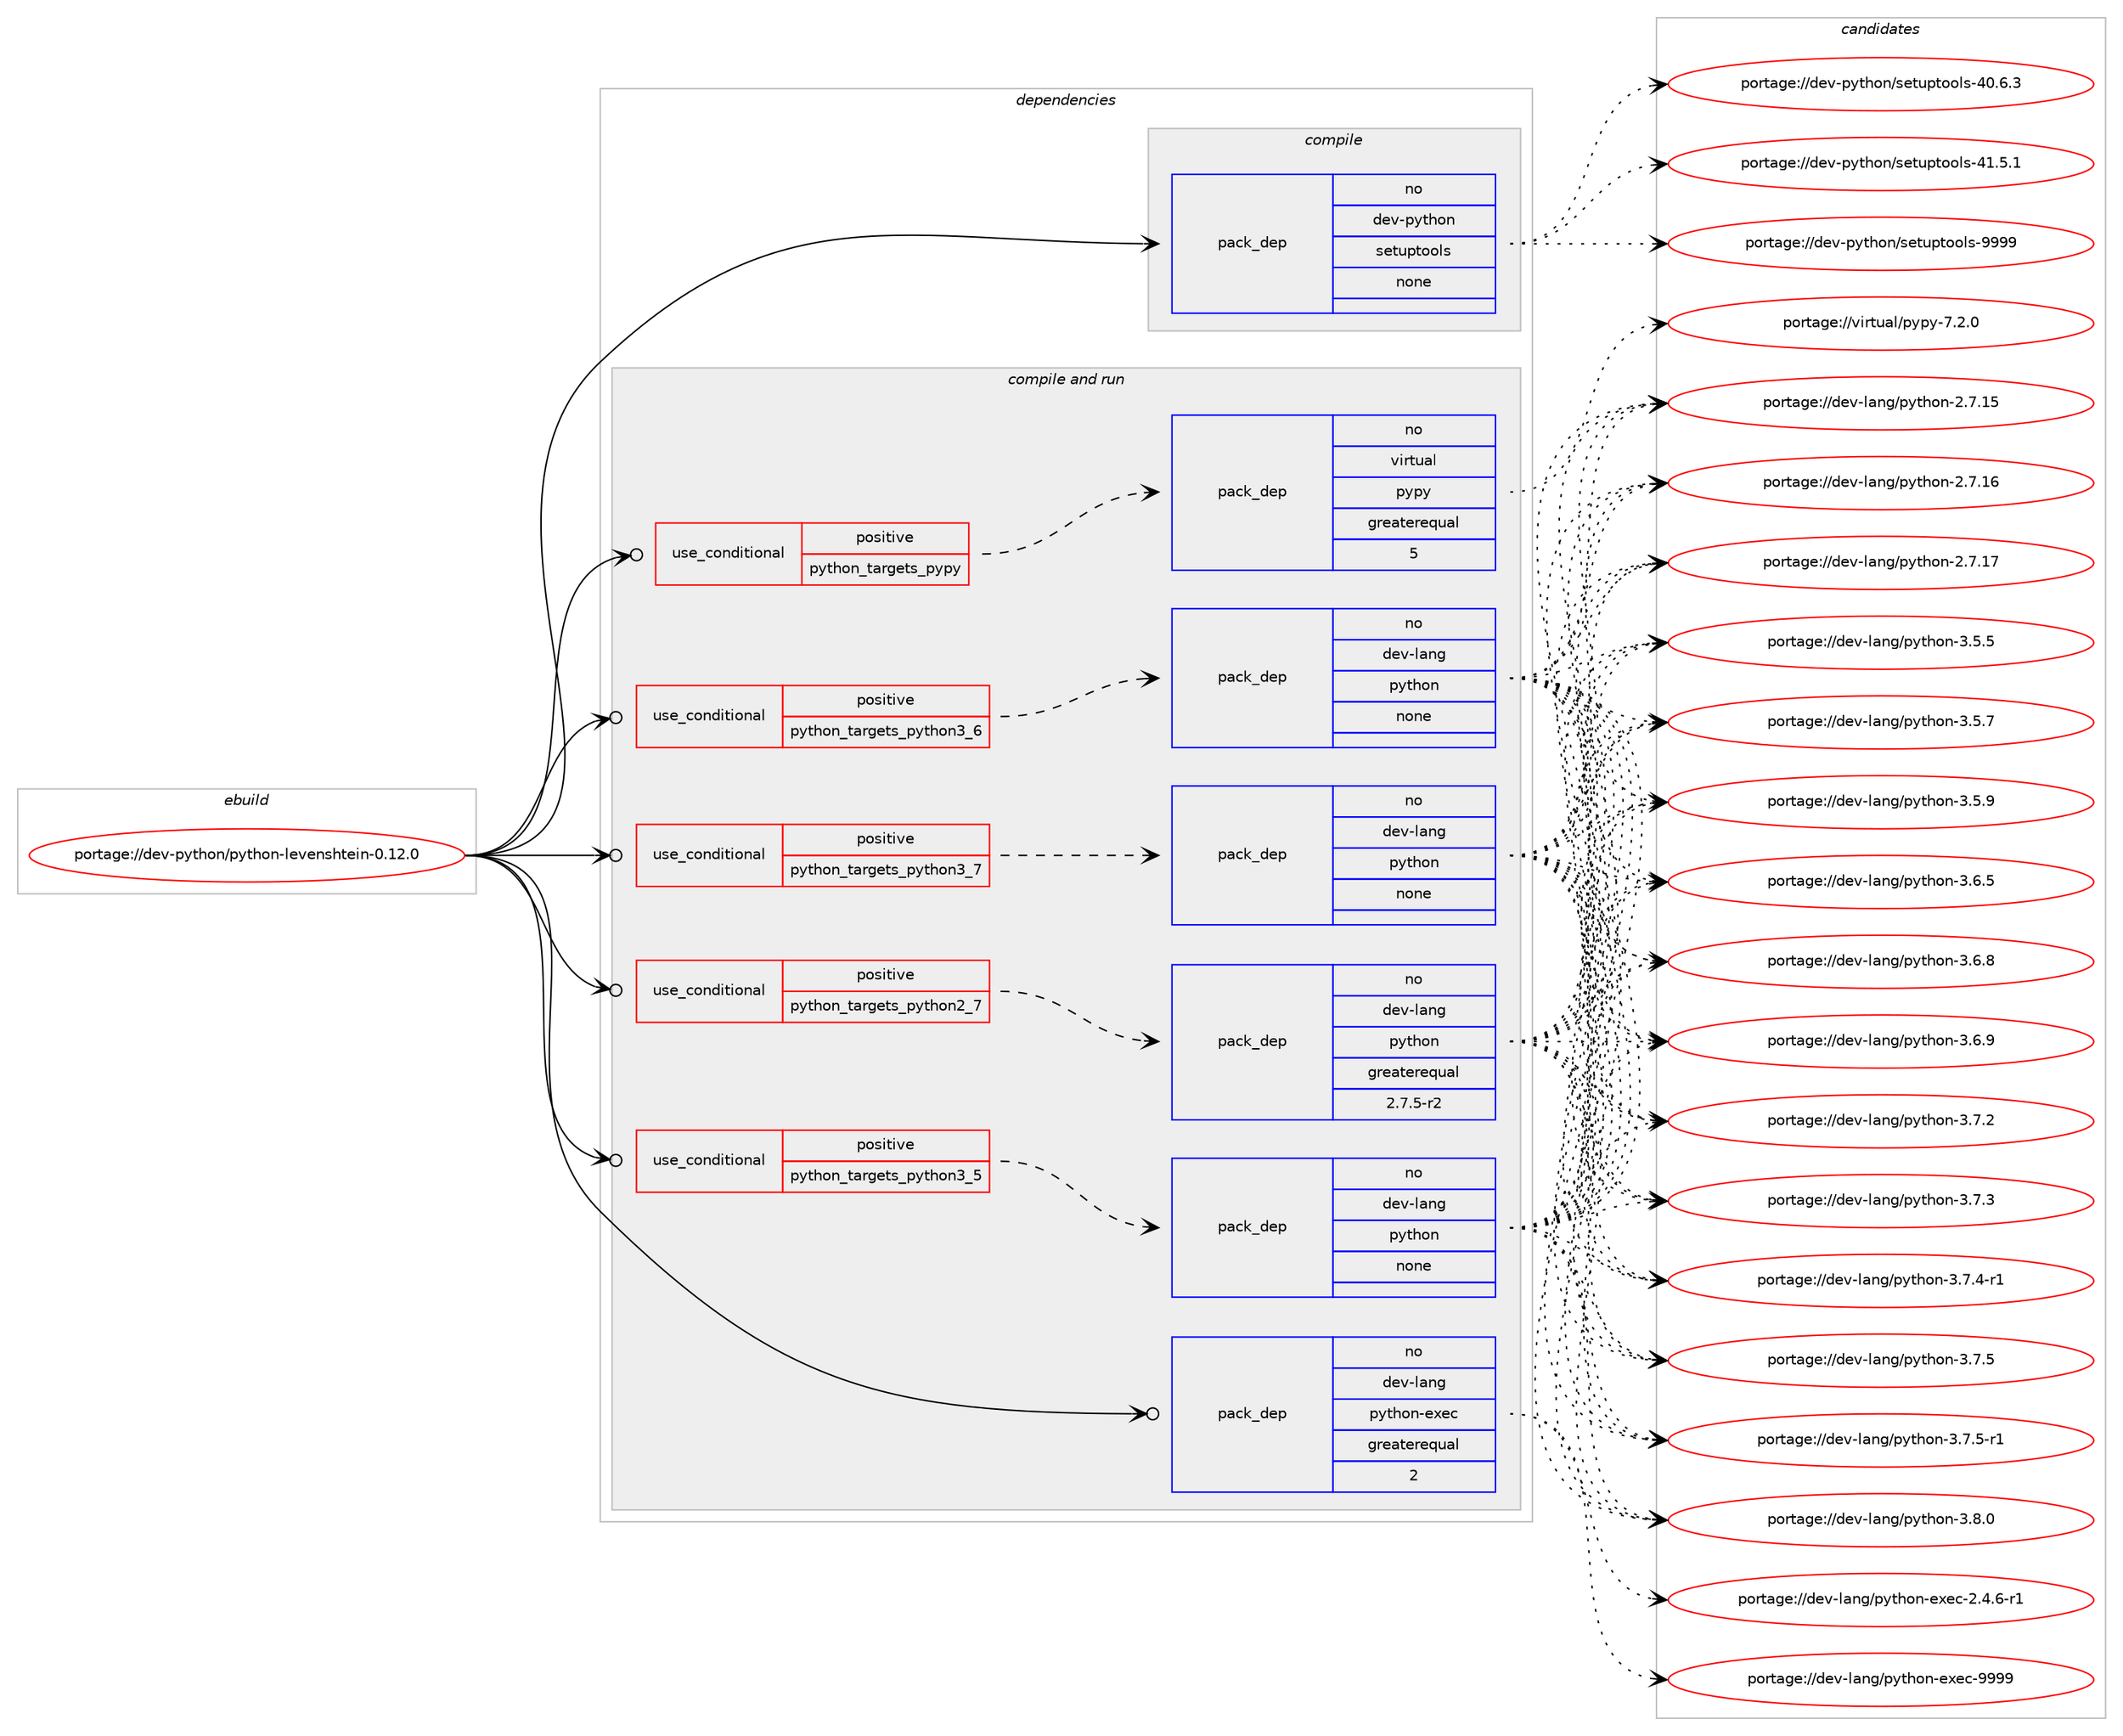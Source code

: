 digraph prolog {

# *************
# Graph options
# *************

newrank=true;
concentrate=true;
compound=true;
graph [rankdir=LR,fontname=Helvetica,fontsize=10,ranksep=1.5];#, ranksep=2.5, nodesep=0.2];
edge  [arrowhead=vee];
node  [fontname=Helvetica,fontsize=10];

# **********
# The ebuild
# **********

subgraph cluster_leftcol {
color=gray;
rank=same;
label=<<i>ebuild</i>>;
id [label="portage://dev-python/python-levenshtein-0.12.0", color=red, width=4, href="../dev-python/python-levenshtein-0.12.0.svg"];
}

# ****************
# The dependencies
# ****************

subgraph cluster_midcol {
color=gray;
label=<<i>dependencies</i>>;
subgraph cluster_compile {
fillcolor="#eeeeee";
style=filled;
label=<<i>compile</i>>;
subgraph pack126379 {
dependency166740 [label=<<TABLE BORDER="0" CELLBORDER="1" CELLSPACING="0" CELLPADDING="4" WIDTH="220"><TR><TD ROWSPAN="6" CELLPADDING="30">pack_dep</TD></TR><TR><TD WIDTH="110">no</TD></TR><TR><TD>dev-python</TD></TR><TR><TD>setuptools</TD></TR><TR><TD>none</TD></TR><TR><TD></TD></TR></TABLE>>, shape=none, color=blue];
}
id:e -> dependency166740:w [weight=20,style="solid",arrowhead="vee"];
}
subgraph cluster_compileandrun {
fillcolor="#eeeeee";
style=filled;
label=<<i>compile and run</i>>;
subgraph cond36969 {
dependency166741 [label=<<TABLE BORDER="0" CELLBORDER="1" CELLSPACING="0" CELLPADDING="4"><TR><TD ROWSPAN="3" CELLPADDING="10">use_conditional</TD></TR><TR><TD>positive</TD></TR><TR><TD>python_targets_pypy</TD></TR></TABLE>>, shape=none, color=red];
subgraph pack126380 {
dependency166742 [label=<<TABLE BORDER="0" CELLBORDER="1" CELLSPACING="0" CELLPADDING="4" WIDTH="220"><TR><TD ROWSPAN="6" CELLPADDING="30">pack_dep</TD></TR><TR><TD WIDTH="110">no</TD></TR><TR><TD>virtual</TD></TR><TR><TD>pypy</TD></TR><TR><TD>greaterequal</TD></TR><TR><TD>5</TD></TR></TABLE>>, shape=none, color=blue];
}
dependency166741:e -> dependency166742:w [weight=20,style="dashed",arrowhead="vee"];
}
id:e -> dependency166741:w [weight=20,style="solid",arrowhead="odotvee"];
subgraph cond36970 {
dependency166743 [label=<<TABLE BORDER="0" CELLBORDER="1" CELLSPACING="0" CELLPADDING="4"><TR><TD ROWSPAN="3" CELLPADDING="10">use_conditional</TD></TR><TR><TD>positive</TD></TR><TR><TD>python_targets_python2_7</TD></TR></TABLE>>, shape=none, color=red];
subgraph pack126381 {
dependency166744 [label=<<TABLE BORDER="0" CELLBORDER="1" CELLSPACING="0" CELLPADDING="4" WIDTH="220"><TR><TD ROWSPAN="6" CELLPADDING="30">pack_dep</TD></TR><TR><TD WIDTH="110">no</TD></TR><TR><TD>dev-lang</TD></TR><TR><TD>python</TD></TR><TR><TD>greaterequal</TD></TR><TR><TD>2.7.5-r2</TD></TR></TABLE>>, shape=none, color=blue];
}
dependency166743:e -> dependency166744:w [weight=20,style="dashed",arrowhead="vee"];
}
id:e -> dependency166743:w [weight=20,style="solid",arrowhead="odotvee"];
subgraph cond36971 {
dependency166745 [label=<<TABLE BORDER="0" CELLBORDER="1" CELLSPACING="0" CELLPADDING="4"><TR><TD ROWSPAN="3" CELLPADDING="10">use_conditional</TD></TR><TR><TD>positive</TD></TR><TR><TD>python_targets_python3_5</TD></TR></TABLE>>, shape=none, color=red];
subgraph pack126382 {
dependency166746 [label=<<TABLE BORDER="0" CELLBORDER="1" CELLSPACING="0" CELLPADDING="4" WIDTH="220"><TR><TD ROWSPAN="6" CELLPADDING="30">pack_dep</TD></TR><TR><TD WIDTH="110">no</TD></TR><TR><TD>dev-lang</TD></TR><TR><TD>python</TD></TR><TR><TD>none</TD></TR><TR><TD></TD></TR></TABLE>>, shape=none, color=blue];
}
dependency166745:e -> dependency166746:w [weight=20,style="dashed",arrowhead="vee"];
}
id:e -> dependency166745:w [weight=20,style="solid",arrowhead="odotvee"];
subgraph cond36972 {
dependency166747 [label=<<TABLE BORDER="0" CELLBORDER="1" CELLSPACING="0" CELLPADDING="4"><TR><TD ROWSPAN="3" CELLPADDING="10">use_conditional</TD></TR><TR><TD>positive</TD></TR><TR><TD>python_targets_python3_6</TD></TR></TABLE>>, shape=none, color=red];
subgraph pack126383 {
dependency166748 [label=<<TABLE BORDER="0" CELLBORDER="1" CELLSPACING="0" CELLPADDING="4" WIDTH="220"><TR><TD ROWSPAN="6" CELLPADDING="30">pack_dep</TD></TR><TR><TD WIDTH="110">no</TD></TR><TR><TD>dev-lang</TD></TR><TR><TD>python</TD></TR><TR><TD>none</TD></TR><TR><TD></TD></TR></TABLE>>, shape=none, color=blue];
}
dependency166747:e -> dependency166748:w [weight=20,style="dashed",arrowhead="vee"];
}
id:e -> dependency166747:w [weight=20,style="solid",arrowhead="odotvee"];
subgraph cond36973 {
dependency166749 [label=<<TABLE BORDER="0" CELLBORDER="1" CELLSPACING="0" CELLPADDING="4"><TR><TD ROWSPAN="3" CELLPADDING="10">use_conditional</TD></TR><TR><TD>positive</TD></TR><TR><TD>python_targets_python3_7</TD></TR></TABLE>>, shape=none, color=red];
subgraph pack126384 {
dependency166750 [label=<<TABLE BORDER="0" CELLBORDER="1" CELLSPACING="0" CELLPADDING="4" WIDTH="220"><TR><TD ROWSPAN="6" CELLPADDING="30">pack_dep</TD></TR><TR><TD WIDTH="110">no</TD></TR><TR><TD>dev-lang</TD></TR><TR><TD>python</TD></TR><TR><TD>none</TD></TR><TR><TD></TD></TR></TABLE>>, shape=none, color=blue];
}
dependency166749:e -> dependency166750:w [weight=20,style="dashed",arrowhead="vee"];
}
id:e -> dependency166749:w [weight=20,style="solid",arrowhead="odotvee"];
subgraph pack126385 {
dependency166751 [label=<<TABLE BORDER="0" CELLBORDER="1" CELLSPACING="0" CELLPADDING="4" WIDTH="220"><TR><TD ROWSPAN="6" CELLPADDING="30">pack_dep</TD></TR><TR><TD WIDTH="110">no</TD></TR><TR><TD>dev-lang</TD></TR><TR><TD>python-exec</TD></TR><TR><TD>greaterequal</TD></TR><TR><TD>2</TD></TR></TABLE>>, shape=none, color=blue];
}
id:e -> dependency166751:w [weight=20,style="solid",arrowhead="odotvee"];
}
subgraph cluster_run {
fillcolor="#eeeeee";
style=filled;
label=<<i>run</i>>;
}
}

# **************
# The candidates
# **************

subgraph cluster_choices {
rank=same;
color=gray;
label=<<i>candidates</i>>;

subgraph choice126379 {
color=black;
nodesep=1;
choiceportage100101118451121211161041111104711510111611711211611111110811545524846544651 [label="portage://dev-python/setuptools-40.6.3", color=red, width=4,href="../dev-python/setuptools-40.6.3.svg"];
choiceportage100101118451121211161041111104711510111611711211611111110811545524946534649 [label="portage://dev-python/setuptools-41.5.1", color=red, width=4,href="../dev-python/setuptools-41.5.1.svg"];
choiceportage10010111845112121116104111110471151011161171121161111111081154557575757 [label="portage://dev-python/setuptools-9999", color=red, width=4,href="../dev-python/setuptools-9999.svg"];
dependency166740:e -> choiceportage100101118451121211161041111104711510111611711211611111110811545524846544651:w [style=dotted,weight="100"];
dependency166740:e -> choiceportage100101118451121211161041111104711510111611711211611111110811545524946534649:w [style=dotted,weight="100"];
dependency166740:e -> choiceportage10010111845112121116104111110471151011161171121161111111081154557575757:w [style=dotted,weight="100"];
}
subgraph choice126380 {
color=black;
nodesep=1;
choiceportage1181051141161179710847112121112121455546504648 [label="portage://virtual/pypy-7.2.0", color=red, width=4,href="../virtual/pypy-7.2.0.svg"];
dependency166742:e -> choiceportage1181051141161179710847112121112121455546504648:w [style=dotted,weight="100"];
}
subgraph choice126381 {
color=black;
nodesep=1;
choiceportage10010111845108971101034711212111610411111045504655464953 [label="portage://dev-lang/python-2.7.15", color=red, width=4,href="../dev-lang/python-2.7.15.svg"];
choiceportage10010111845108971101034711212111610411111045504655464954 [label="portage://dev-lang/python-2.7.16", color=red, width=4,href="../dev-lang/python-2.7.16.svg"];
choiceportage10010111845108971101034711212111610411111045504655464955 [label="portage://dev-lang/python-2.7.17", color=red, width=4,href="../dev-lang/python-2.7.17.svg"];
choiceportage100101118451089711010347112121116104111110455146534653 [label="portage://dev-lang/python-3.5.5", color=red, width=4,href="../dev-lang/python-3.5.5.svg"];
choiceportage100101118451089711010347112121116104111110455146534655 [label="portage://dev-lang/python-3.5.7", color=red, width=4,href="../dev-lang/python-3.5.7.svg"];
choiceportage100101118451089711010347112121116104111110455146534657 [label="portage://dev-lang/python-3.5.9", color=red, width=4,href="../dev-lang/python-3.5.9.svg"];
choiceportage100101118451089711010347112121116104111110455146544653 [label="portage://dev-lang/python-3.6.5", color=red, width=4,href="../dev-lang/python-3.6.5.svg"];
choiceportage100101118451089711010347112121116104111110455146544656 [label="portage://dev-lang/python-3.6.8", color=red, width=4,href="../dev-lang/python-3.6.8.svg"];
choiceportage100101118451089711010347112121116104111110455146544657 [label="portage://dev-lang/python-3.6.9", color=red, width=4,href="../dev-lang/python-3.6.9.svg"];
choiceportage100101118451089711010347112121116104111110455146554650 [label="portage://dev-lang/python-3.7.2", color=red, width=4,href="../dev-lang/python-3.7.2.svg"];
choiceportage100101118451089711010347112121116104111110455146554651 [label="portage://dev-lang/python-3.7.3", color=red, width=4,href="../dev-lang/python-3.7.3.svg"];
choiceportage1001011184510897110103471121211161041111104551465546524511449 [label="portage://dev-lang/python-3.7.4-r1", color=red, width=4,href="../dev-lang/python-3.7.4-r1.svg"];
choiceportage100101118451089711010347112121116104111110455146554653 [label="portage://dev-lang/python-3.7.5", color=red, width=4,href="../dev-lang/python-3.7.5.svg"];
choiceportage1001011184510897110103471121211161041111104551465546534511449 [label="portage://dev-lang/python-3.7.5-r1", color=red, width=4,href="../dev-lang/python-3.7.5-r1.svg"];
choiceportage100101118451089711010347112121116104111110455146564648 [label="portage://dev-lang/python-3.8.0", color=red, width=4,href="../dev-lang/python-3.8.0.svg"];
dependency166744:e -> choiceportage10010111845108971101034711212111610411111045504655464953:w [style=dotted,weight="100"];
dependency166744:e -> choiceportage10010111845108971101034711212111610411111045504655464954:w [style=dotted,weight="100"];
dependency166744:e -> choiceportage10010111845108971101034711212111610411111045504655464955:w [style=dotted,weight="100"];
dependency166744:e -> choiceportage100101118451089711010347112121116104111110455146534653:w [style=dotted,weight="100"];
dependency166744:e -> choiceportage100101118451089711010347112121116104111110455146534655:w [style=dotted,weight="100"];
dependency166744:e -> choiceportage100101118451089711010347112121116104111110455146534657:w [style=dotted,weight="100"];
dependency166744:e -> choiceportage100101118451089711010347112121116104111110455146544653:w [style=dotted,weight="100"];
dependency166744:e -> choiceportage100101118451089711010347112121116104111110455146544656:w [style=dotted,weight="100"];
dependency166744:e -> choiceportage100101118451089711010347112121116104111110455146544657:w [style=dotted,weight="100"];
dependency166744:e -> choiceportage100101118451089711010347112121116104111110455146554650:w [style=dotted,weight="100"];
dependency166744:e -> choiceportage100101118451089711010347112121116104111110455146554651:w [style=dotted,weight="100"];
dependency166744:e -> choiceportage1001011184510897110103471121211161041111104551465546524511449:w [style=dotted,weight="100"];
dependency166744:e -> choiceportage100101118451089711010347112121116104111110455146554653:w [style=dotted,weight="100"];
dependency166744:e -> choiceportage1001011184510897110103471121211161041111104551465546534511449:w [style=dotted,weight="100"];
dependency166744:e -> choiceportage100101118451089711010347112121116104111110455146564648:w [style=dotted,weight="100"];
}
subgraph choice126382 {
color=black;
nodesep=1;
choiceportage10010111845108971101034711212111610411111045504655464953 [label="portage://dev-lang/python-2.7.15", color=red, width=4,href="../dev-lang/python-2.7.15.svg"];
choiceportage10010111845108971101034711212111610411111045504655464954 [label="portage://dev-lang/python-2.7.16", color=red, width=4,href="../dev-lang/python-2.7.16.svg"];
choiceportage10010111845108971101034711212111610411111045504655464955 [label="portage://dev-lang/python-2.7.17", color=red, width=4,href="../dev-lang/python-2.7.17.svg"];
choiceportage100101118451089711010347112121116104111110455146534653 [label="portage://dev-lang/python-3.5.5", color=red, width=4,href="../dev-lang/python-3.5.5.svg"];
choiceportage100101118451089711010347112121116104111110455146534655 [label="portage://dev-lang/python-3.5.7", color=red, width=4,href="../dev-lang/python-3.5.7.svg"];
choiceportage100101118451089711010347112121116104111110455146534657 [label="portage://dev-lang/python-3.5.9", color=red, width=4,href="../dev-lang/python-3.5.9.svg"];
choiceportage100101118451089711010347112121116104111110455146544653 [label="portage://dev-lang/python-3.6.5", color=red, width=4,href="../dev-lang/python-3.6.5.svg"];
choiceportage100101118451089711010347112121116104111110455146544656 [label="portage://dev-lang/python-3.6.8", color=red, width=4,href="../dev-lang/python-3.6.8.svg"];
choiceportage100101118451089711010347112121116104111110455146544657 [label="portage://dev-lang/python-3.6.9", color=red, width=4,href="../dev-lang/python-3.6.9.svg"];
choiceportage100101118451089711010347112121116104111110455146554650 [label="portage://dev-lang/python-3.7.2", color=red, width=4,href="../dev-lang/python-3.7.2.svg"];
choiceportage100101118451089711010347112121116104111110455146554651 [label="portage://dev-lang/python-3.7.3", color=red, width=4,href="../dev-lang/python-3.7.3.svg"];
choiceportage1001011184510897110103471121211161041111104551465546524511449 [label="portage://dev-lang/python-3.7.4-r1", color=red, width=4,href="../dev-lang/python-3.7.4-r1.svg"];
choiceportage100101118451089711010347112121116104111110455146554653 [label="portage://dev-lang/python-3.7.5", color=red, width=4,href="../dev-lang/python-3.7.5.svg"];
choiceportage1001011184510897110103471121211161041111104551465546534511449 [label="portage://dev-lang/python-3.7.5-r1", color=red, width=4,href="../dev-lang/python-3.7.5-r1.svg"];
choiceportage100101118451089711010347112121116104111110455146564648 [label="portage://dev-lang/python-3.8.0", color=red, width=4,href="../dev-lang/python-3.8.0.svg"];
dependency166746:e -> choiceportage10010111845108971101034711212111610411111045504655464953:w [style=dotted,weight="100"];
dependency166746:e -> choiceportage10010111845108971101034711212111610411111045504655464954:w [style=dotted,weight="100"];
dependency166746:e -> choiceportage10010111845108971101034711212111610411111045504655464955:w [style=dotted,weight="100"];
dependency166746:e -> choiceportage100101118451089711010347112121116104111110455146534653:w [style=dotted,weight="100"];
dependency166746:e -> choiceportage100101118451089711010347112121116104111110455146534655:w [style=dotted,weight="100"];
dependency166746:e -> choiceportage100101118451089711010347112121116104111110455146534657:w [style=dotted,weight="100"];
dependency166746:e -> choiceportage100101118451089711010347112121116104111110455146544653:w [style=dotted,weight="100"];
dependency166746:e -> choiceportage100101118451089711010347112121116104111110455146544656:w [style=dotted,weight="100"];
dependency166746:e -> choiceportage100101118451089711010347112121116104111110455146544657:w [style=dotted,weight="100"];
dependency166746:e -> choiceportage100101118451089711010347112121116104111110455146554650:w [style=dotted,weight="100"];
dependency166746:e -> choiceportage100101118451089711010347112121116104111110455146554651:w [style=dotted,weight="100"];
dependency166746:e -> choiceportage1001011184510897110103471121211161041111104551465546524511449:w [style=dotted,weight="100"];
dependency166746:e -> choiceportage100101118451089711010347112121116104111110455146554653:w [style=dotted,weight="100"];
dependency166746:e -> choiceportage1001011184510897110103471121211161041111104551465546534511449:w [style=dotted,weight="100"];
dependency166746:e -> choiceportage100101118451089711010347112121116104111110455146564648:w [style=dotted,weight="100"];
}
subgraph choice126383 {
color=black;
nodesep=1;
choiceportage10010111845108971101034711212111610411111045504655464953 [label="portage://dev-lang/python-2.7.15", color=red, width=4,href="../dev-lang/python-2.7.15.svg"];
choiceportage10010111845108971101034711212111610411111045504655464954 [label="portage://dev-lang/python-2.7.16", color=red, width=4,href="../dev-lang/python-2.7.16.svg"];
choiceportage10010111845108971101034711212111610411111045504655464955 [label="portage://dev-lang/python-2.7.17", color=red, width=4,href="../dev-lang/python-2.7.17.svg"];
choiceportage100101118451089711010347112121116104111110455146534653 [label="portage://dev-lang/python-3.5.5", color=red, width=4,href="../dev-lang/python-3.5.5.svg"];
choiceportage100101118451089711010347112121116104111110455146534655 [label="portage://dev-lang/python-3.5.7", color=red, width=4,href="../dev-lang/python-3.5.7.svg"];
choiceportage100101118451089711010347112121116104111110455146534657 [label="portage://dev-lang/python-3.5.9", color=red, width=4,href="../dev-lang/python-3.5.9.svg"];
choiceportage100101118451089711010347112121116104111110455146544653 [label="portage://dev-lang/python-3.6.5", color=red, width=4,href="../dev-lang/python-3.6.5.svg"];
choiceportage100101118451089711010347112121116104111110455146544656 [label="portage://dev-lang/python-3.6.8", color=red, width=4,href="../dev-lang/python-3.6.8.svg"];
choiceportage100101118451089711010347112121116104111110455146544657 [label="portage://dev-lang/python-3.6.9", color=red, width=4,href="../dev-lang/python-3.6.9.svg"];
choiceportage100101118451089711010347112121116104111110455146554650 [label="portage://dev-lang/python-3.7.2", color=red, width=4,href="../dev-lang/python-3.7.2.svg"];
choiceportage100101118451089711010347112121116104111110455146554651 [label="portage://dev-lang/python-3.7.3", color=red, width=4,href="../dev-lang/python-3.7.3.svg"];
choiceportage1001011184510897110103471121211161041111104551465546524511449 [label="portage://dev-lang/python-3.7.4-r1", color=red, width=4,href="../dev-lang/python-3.7.4-r1.svg"];
choiceportage100101118451089711010347112121116104111110455146554653 [label="portage://dev-lang/python-3.7.5", color=red, width=4,href="../dev-lang/python-3.7.5.svg"];
choiceportage1001011184510897110103471121211161041111104551465546534511449 [label="portage://dev-lang/python-3.7.5-r1", color=red, width=4,href="../dev-lang/python-3.7.5-r1.svg"];
choiceportage100101118451089711010347112121116104111110455146564648 [label="portage://dev-lang/python-3.8.0", color=red, width=4,href="../dev-lang/python-3.8.0.svg"];
dependency166748:e -> choiceportage10010111845108971101034711212111610411111045504655464953:w [style=dotted,weight="100"];
dependency166748:e -> choiceportage10010111845108971101034711212111610411111045504655464954:w [style=dotted,weight="100"];
dependency166748:e -> choiceportage10010111845108971101034711212111610411111045504655464955:w [style=dotted,weight="100"];
dependency166748:e -> choiceportage100101118451089711010347112121116104111110455146534653:w [style=dotted,weight="100"];
dependency166748:e -> choiceportage100101118451089711010347112121116104111110455146534655:w [style=dotted,weight="100"];
dependency166748:e -> choiceportage100101118451089711010347112121116104111110455146534657:w [style=dotted,weight="100"];
dependency166748:e -> choiceportage100101118451089711010347112121116104111110455146544653:w [style=dotted,weight="100"];
dependency166748:e -> choiceportage100101118451089711010347112121116104111110455146544656:w [style=dotted,weight="100"];
dependency166748:e -> choiceportage100101118451089711010347112121116104111110455146544657:w [style=dotted,weight="100"];
dependency166748:e -> choiceportage100101118451089711010347112121116104111110455146554650:w [style=dotted,weight="100"];
dependency166748:e -> choiceportage100101118451089711010347112121116104111110455146554651:w [style=dotted,weight="100"];
dependency166748:e -> choiceportage1001011184510897110103471121211161041111104551465546524511449:w [style=dotted,weight="100"];
dependency166748:e -> choiceportage100101118451089711010347112121116104111110455146554653:w [style=dotted,weight="100"];
dependency166748:e -> choiceportage1001011184510897110103471121211161041111104551465546534511449:w [style=dotted,weight="100"];
dependency166748:e -> choiceportage100101118451089711010347112121116104111110455146564648:w [style=dotted,weight="100"];
}
subgraph choice126384 {
color=black;
nodesep=1;
choiceportage10010111845108971101034711212111610411111045504655464953 [label="portage://dev-lang/python-2.7.15", color=red, width=4,href="../dev-lang/python-2.7.15.svg"];
choiceportage10010111845108971101034711212111610411111045504655464954 [label="portage://dev-lang/python-2.7.16", color=red, width=4,href="../dev-lang/python-2.7.16.svg"];
choiceportage10010111845108971101034711212111610411111045504655464955 [label="portage://dev-lang/python-2.7.17", color=red, width=4,href="../dev-lang/python-2.7.17.svg"];
choiceportage100101118451089711010347112121116104111110455146534653 [label="portage://dev-lang/python-3.5.5", color=red, width=4,href="../dev-lang/python-3.5.5.svg"];
choiceportage100101118451089711010347112121116104111110455146534655 [label="portage://dev-lang/python-3.5.7", color=red, width=4,href="../dev-lang/python-3.5.7.svg"];
choiceportage100101118451089711010347112121116104111110455146534657 [label="portage://dev-lang/python-3.5.9", color=red, width=4,href="../dev-lang/python-3.5.9.svg"];
choiceportage100101118451089711010347112121116104111110455146544653 [label="portage://dev-lang/python-3.6.5", color=red, width=4,href="../dev-lang/python-3.6.5.svg"];
choiceportage100101118451089711010347112121116104111110455146544656 [label="portage://dev-lang/python-3.6.8", color=red, width=4,href="../dev-lang/python-3.6.8.svg"];
choiceportage100101118451089711010347112121116104111110455146544657 [label="portage://dev-lang/python-3.6.9", color=red, width=4,href="../dev-lang/python-3.6.9.svg"];
choiceportage100101118451089711010347112121116104111110455146554650 [label="portage://dev-lang/python-3.7.2", color=red, width=4,href="../dev-lang/python-3.7.2.svg"];
choiceportage100101118451089711010347112121116104111110455146554651 [label="portage://dev-lang/python-3.7.3", color=red, width=4,href="../dev-lang/python-3.7.3.svg"];
choiceportage1001011184510897110103471121211161041111104551465546524511449 [label="portage://dev-lang/python-3.7.4-r1", color=red, width=4,href="../dev-lang/python-3.7.4-r1.svg"];
choiceportage100101118451089711010347112121116104111110455146554653 [label="portage://dev-lang/python-3.7.5", color=red, width=4,href="../dev-lang/python-3.7.5.svg"];
choiceportage1001011184510897110103471121211161041111104551465546534511449 [label="portage://dev-lang/python-3.7.5-r1", color=red, width=4,href="../dev-lang/python-3.7.5-r1.svg"];
choiceportage100101118451089711010347112121116104111110455146564648 [label="portage://dev-lang/python-3.8.0", color=red, width=4,href="../dev-lang/python-3.8.0.svg"];
dependency166750:e -> choiceportage10010111845108971101034711212111610411111045504655464953:w [style=dotted,weight="100"];
dependency166750:e -> choiceportage10010111845108971101034711212111610411111045504655464954:w [style=dotted,weight="100"];
dependency166750:e -> choiceportage10010111845108971101034711212111610411111045504655464955:w [style=dotted,weight="100"];
dependency166750:e -> choiceportage100101118451089711010347112121116104111110455146534653:w [style=dotted,weight="100"];
dependency166750:e -> choiceportage100101118451089711010347112121116104111110455146534655:w [style=dotted,weight="100"];
dependency166750:e -> choiceportage100101118451089711010347112121116104111110455146534657:w [style=dotted,weight="100"];
dependency166750:e -> choiceportage100101118451089711010347112121116104111110455146544653:w [style=dotted,weight="100"];
dependency166750:e -> choiceportage100101118451089711010347112121116104111110455146544656:w [style=dotted,weight="100"];
dependency166750:e -> choiceportage100101118451089711010347112121116104111110455146544657:w [style=dotted,weight="100"];
dependency166750:e -> choiceportage100101118451089711010347112121116104111110455146554650:w [style=dotted,weight="100"];
dependency166750:e -> choiceportage100101118451089711010347112121116104111110455146554651:w [style=dotted,weight="100"];
dependency166750:e -> choiceportage1001011184510897110103471121211161041111104551465546524511449:w [style=dotted,weight="100"];
dependency166750:e -> choiceportage100101118451089711010347112121116104111110455146554653:w [style=dotted,weight="100"];
dependency166750:e -> choiceportage1001011184510897110103471121211161041111104551465546534511449:w [style=dotted,weight="100"];
dependency166750:e -> choiceportage100101118451089711010347112121116104111110455146564648:w [style=dotted,weight="100"];
}
subgraph choice126385 {
color=black;
nodesep=1;
choiceportage10010111845108971101034711212111610411111045101120101994550465246544511449 [label="portage://dev-lang/python-exec-2.4.6-r1", color=red, width=4,href="../dev-lang/python-exec-2.4.6-r1.svg"];
choiceportage10010111845108971101034711212111610411111045101120101994557575757 [label="portage://dev-lang/python-exec-9999", color=red, width=4,href="../dev-lang/python-exec-9999.svg"];
dependency166751:e -> choiceportage10010111845108971101034711212111610411111045101120101994550465246544511449:w [style=dotted,weight="100"];
dependency166751:e -> choiceportage10010111845108971101034711212111610411111045101120101994557575757:w [style=dotted,weight="100"];
}
}

}
